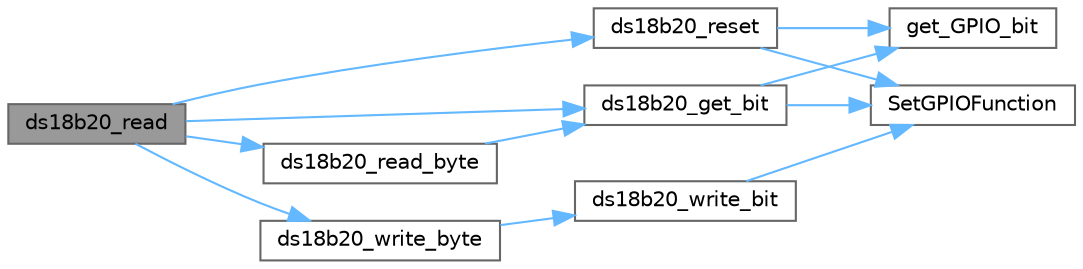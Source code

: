 digraph "ds18b20_read"
{
 // LATEX_PDF_SIZE
  bgcolor="transparent";
  edge [fontname=Helvetica,fontsize=10,labelfontname=Helvetica,labelfontsize=10];
  node [fontname=Helvetica,fontsize=10,shape=box,height=0.2,width=0.4];
  rankdir="LR";
  Node1 [label="ds18b20_read",height=0.2,width=0.4,color="gray40", fillcolor="grey60", style="filled", fontcolor="black",tooltip=" "];
  Node1 -> Node2 [color="steelblue1",style="solid"];
  Node2 [label="ds18b20_get_bit",height=0.2,width=0.4,color="grey40", fillcolor="white", style="filled",URL="$utils_8c.html#a37059a64449980f5cb9f74cfe730ffcc",tooltip=" "];
  Node2 -> Node3 [color="steelblue1",style="solid"];
  Node3 [label="get_GPIO_bit",height=0.2,width=0.4,color="grey40", fillcolor="white", style="filled",URL="$utils_8c.html#ad73bc3547f6cfe0041048b471df752f7",tooltip=" "];
  Node2 -> Node4 [color="steelblue1",style="solid"];
  Node4 [label="SetGPIOFunction",height=0.2,width=0.4,color="grey40", fillcolor="white", style="filled",URL="$_hat_01_power_2utils_8c.html#aadccfe2ad46ed80da695e1e1aad44b76",tooltip=" "];
  Node1 -> Node5 [color="steelblue1",style="solid"];
  Node5 [label="ds18b20_read_byte",height=0.2,width=0.4,color="grey40", fillcolor="white", style="filled",URL="$utils_8c.html#ae633143719a2503b13915650c26c1d51",tooltip=" "];
  Node5 -> Node2 [color="steelblue1",style="solid"];
  Node1 -> Node6 [color="steelblue1",style="solid"];
  Node6 [label="ds18b20_reset",height=0.2,width=0.4,color="grey40", fillcolor="white", style="filled",URL="$utils_8c.html#a2bee8ef8be46821361ce15e30bbf3da7",tooltip=" "];
  Node6 -> Node3 [color="steelblue1",style="solid"];
  Node6 -> Node4 [color="steelblue1",style="solid"];
  Node1 -> Node7 [color="steelblue1",style="solid"];
  Node7 [label="ds18b20_write_byte",height=0.2,width=0.4,color="grey40", fillcolor="white", style="filled",URL="$utils_8c.html#a980f9fea28b077066a54472131622228",tooltip=" "];
  Node7 -> Node8 [color="steelblue1",style="solid"];
  Node8 [label="ds18b20_write_bit",height=0.2,width=0.4,color="grey40", fillcolor="white", style="filled",URL="$utils_8c.html#a162aef40a44cf268a0cfb2d3ae370e1f",tooltip=" "];
  Node8 -> Node4 [color="steelblue1",style="solid"];
}
